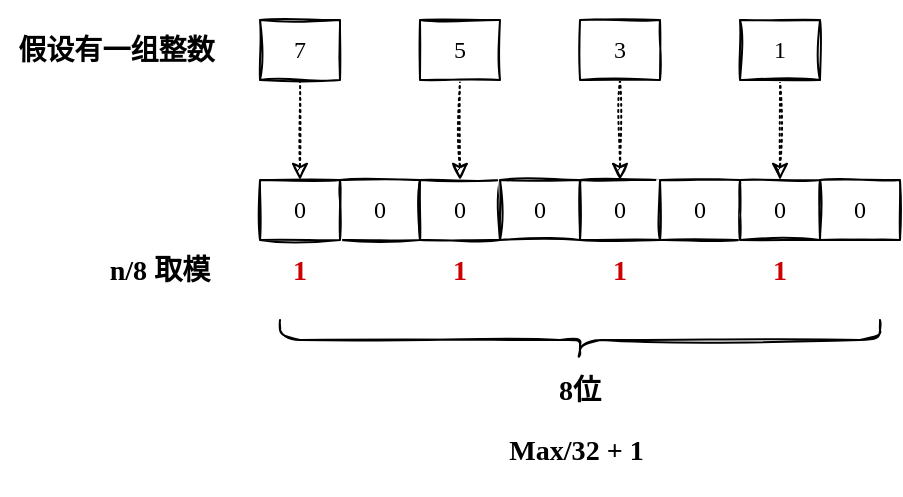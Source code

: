 <mxfile version="16.6.4" type="github">
  <diagram id="S0luwgItWYhhb8E1CGb0" name="第 1 页">
    <mxGraphModel dx="1110" dy="413" grid="1" gridSize="10" guides="1" tooltips="1" connect="1" arrows="1" fold="1" page="1" pageScale="1" pageWidth="827" pageHeight="1169" math="0" shadow="0">
      <root>
        <mxCell id="0" />
        <mxCell id="1" parent="0" />
        <mxCell id="yPjVpfvwMXeOxSG3gXlp-69" value="0" style="rounded=0;whiteSpace=wrap;html=1;sketch=1;fontFamily=Comic Sans MS;" vertex="1" parent="1">
          <mxGeometry x="210" y="240" width="40" height="30" as="geometry" />
        </mxCell>
        <mxCell id="yPjVpfvwMXeOxSG3gXlp-70" value="0" style="rounded=0;whiteSpace=wrap;html=1;sketch=1;fontFamily=Comic Sans MS;" vertex="1" parent="1">
          <mxGeometry x="250" y="240" width="40" height="30" as="geometry" />
        </mxCell>
        <mxCell id="yPjVpfvwMXeOxSG3gXlp-71" value="0" style="rounded=0;whiteSpace=wrap;html=1;sketch=1;fontFamily=Comic Sans MS;" vertex="1" parent="1">
          <mxGeometry x="290" y="240" width="40" height="30" as="geometry" />
        </mxCell>
        <mxCell id="yPjVpfvwMXeOxSG3gXlp-72" value="0" style="rounded=0;whiteSpace=wrap;html=1;sketch=1;fontFamily=Comic Sans MS;" vertex="1" parent="1">
          <mxGeometry x="330" y="240" width="40" height="30" as="geometry" />
        </mxCell>
        <mxCell id="yPjVpfvwMXeOxSG3gXlp-73" value="0" style="rounded=0;whiteSpace=wrap;html=1;sketch=1;fontFamily=Comic Sans MS;" vertex="1" parent="1">
          <mxGeometry x="370" y="240" width="40" height="30" as="geometry" />
        </mxCell>
        <mxCell id="yPjVpfvwMXeOxSG3gXlp-74" value="0" style="rounded=0;whiteSpace=wrap;html=1;sketch=1;fontFamily=Comic Sans MS;" vertex="1" parent="1">
          <mxGeometry x="410" y="240" width="40" height="30" as="geometry" />
        </mxCell>
        <mxCell id="yPjVpfvwMXeOxSG3gXlp-75" value="0" style="rounded=0;whiteSpace=wrap;html=1;sketch=1;fontFamily=Comic Sans MS;" vertex="1" parent="1">
          <mxGeometry x="450" y="240" width="40" height="30" as="geometry" />
        </mxCell>
        <mxCell id="yPjVpfvwMXeOxSG3gXlp-77" value="0" style="rounded=0;whiteSpace=wrap;html=1;sketch=1;fontFamily=Comic Sans MS;" vertex="1" parent="1">
          <mxGeometry x="170" y="240" width="40" height="30" as="geometry" />
        </mxCell>
        <mxCell id="yPjVpfvwMXeOxSG3gXlp-78" value="&lt;h3&gt;假设有一组整数&amp;nbsp;&lt;/h3&gt;" style="text;html=1;strokeColor=none;fillColor=none;align=center;verticalAlign=middle;whiteSpace=wrap;rounded=0;sketch=1;fontFamily=Comic Sans MS;" vertex="1" parent="1">
          <mxGeometry x="40" y="150" width="120" height="50" as="geometry" />
        </mxCell>
        <mxCell id="yPjVpfvwMXeOxSG3gXlp-80" value="&lt;h3&gt;Max/32 + 1&amp;nbsp;&lt;/h3&gt;" style="text;html=1;strokeColor=none;fillColor=none;align=center;verticalAlign=middle;whiteSpace=wrap;rounded=0;sketch=1;fontFamily=Comic Sans MS;" vertex="1" parent="1">
          <mxGeometry x="280" y="360" width="100" height="30" as="geometry" />
        </mxCell>
        <mxCell id="yPjVpfvwMXeOxSG3gXlp-81" value="" style="shape=curlyBracket;whiteSpace=wrap;html=1;rounded=1;flipH=1;rotation=90;sketch=1;fontFamily=Comic Sans MS;" vertex="1" parent="1">
          <mxGeometry x="320" y="170" width="20" height="300" as="geometry" />
        </mxCell>
        <mxCell id="yPjVpfvwMXeOxSG3gXlp-83" value="&lt;h3&gt;n/8 取模&lt;/h3&gt;" style="text;html=1;strokeColor=none;fillColor=none;align=center;verticalAlign=middle;whiteSpace=wrap;rounded=0;sketch=1;fontFamily=Comic Sans MS;" vertex="1" parent="1">
          <mxGeometry x="80" y="270" width="80" height="30" as="geometry" />
        </mxCell>
        <mxCell id="yPjVpfvwMXeOxSG3gXlp-84" value="&lt;h3&gt;&lt;font color=&quot;#cc0000&quot;&gt;1&lt;/font&gt;&lt;/h3&gt;" style="text;html=1;strokeColor=none;fillColor=none;align=center;verticalAlign=middle;whiteSpace=wrap;rounded=0;dashed=1;sketch=1;fontFamily=Comic Sans MS;" vertex="1" parent="1">
          <mxGeometry x="170" y="270" width="40" height="30" as="geometry" />
        </mxCell>
        <mxCell id="yPjVpfvwMXeOxSG3gXlp-85" value="&lt;h3&gt;&lt;font color=&quot;#cc0000&quot;&gt;1&lt;/font&gt;&lt;/h3&gt;" style="text;html=1;strokeColor=none;fillColor=none;align=center;verticalAlign=middle;whiteSpace=wrap;rounded=0;sketch=1;fontFamily=Comic Sans MS;" vertex="1" parent="1">
          <mxGeometry x="330" y="270" width="40" height="30" as="geometry" />
        </mxCell>
        <mxCell id="yPjVpfvwMXeOxSG3gXlp-86" value="&lt;h3&gt;&lt;font color=&quot;#cc0000&quot;&gt;1&lt;/font&gt;&lt;/h3&gt;" style="text;html=1;strokeColor=none;fillColor=none;align=center;verticalAlign=middle;whiteSpace=wrap;rounded=0;sketch=1;fontFamily=Comic Sans MS;" vertex="1" parent="1">
          <mxGeometry x="410" y="270" width="40" height="30" as="geometry" />
        </mxCell>
        <mxCell id="yPjVpfvwMXeOxSG3gXlp-95" style="edgeStyle=orthogonalEdgeStyle;rounded=1;orthogonalLoop=1;jettySize=auto;html=1;exitX=0.5;exitY=1;exitDx=0;exitDy=0;fontColor=#000000;dashed=1;dashPattern=1 2;sketch=1;fontFamily=Comic Sans MS;" edge="1" parent="1" source="yPjVpfvwMXeOxSG3gXlp-88" target="yPjVpfvwMXeOxSG3gXlp-77">
          <mxGeometry relative="1" as="geometry" />
        </mxCell>
        <mxCell id="yPjVpfvwMXeOxSG3gXlp-88" value="&lt;font color=&quot;#000000&quot;&gt;7&lt;/font&gt;" style="rounded=0;whiteSpace=wrap;html=1;fontColor=#CC0000;sketch=1;fontFamily=Comic Sans MS;" vertex="1" parent="1">
          <mxGeometry x="170" y="160" width="40" height="30" as="geometry" />
        </mxCell>
        <mxCell id="yPjVpfvwMXeOxSG3gXlp-96" style="edgeStyle=orthogonalEdgeStyle;rounded=1;orthogonalLoop=1;jettySize=auto;html=1;exitX=0.5;exitY=1;exitDx=0;exitDy=0;fontColor=#000000;dashed=1;dashPattern=1 2;sketch=1;fontFamily=Comic Sans MS;" edge="1" parent="1" source="yPjVpfvwMXeOxSG3gXlp-89" target="yPjVpfvwMXeOxSG3gXlp-70">
          <mxGeometry relative="1" as="geometry" />
        </mxCell>
        <mxCell id="yPjVpfvwMXeOxSG3gXlp-89" value="&lt;font color=&quot;#000000&quot;&gt;5&lt;/font&gt;" style="rounded=0;whiteSpace=wrap;html=1;fontColor=#CC0000;sketch=1;fontFamily=Comic Sans MS;" vertex="1" parent="1">
          <mxGeometry x="250" y="160" width="40" height="30" as="geometry" />
        </mxCell>
        <mxCell id="yPjVpfvwMXeOxSG3gXlp-97" style="edgeStyle=orthogonalEdgeStyle;rounded=1;orthogonalLoop=1;jettySize=auto;html=1;exitX=0.5;exitY=1;exitDx=0;exitDy=0;fontColor=#000000;dashed=1;dashPattern=1 2;sketch=1;fontFamily=Comic Sans MS;" edge="1" parent="1" source="yPjVpfvwMXeOxSG3gXlp-90" target="yPjVpfvwMXeOxSG3gXlp-72">
          <mxGeometry relative="1" as="geometry" />
        </mxCell>
        <mxCell id="yPjVpfvwMXeOxSG3gXlp-90" value="&lt;font color=&quot;#000000&quot;&gt;3&lt;/font&gt;" style="rounded=0;whiteSpace=wrap;html=1;fontColor=#CC0000;sketch=1;fontFamily=Comic Sans MS;" vertex="1" parent="1">
          <mxGeometry x="330" y="160" width="40" height="30" as="geometry" />
        </mxCell>
        <mxCell id="yPjVpfvwMXeOxSG3gXlp-98" style="edgeStyle=orthogonalEdgeStyle;rounded=1;orthogonalLoop=1;jettySize=auto;html=1;exitX=0.5;exitY=1;exitDx=0;exitDy=0;fontColor=#000000;dashed=1;dashPattern=1 2;sketch=1;fontFamily=Comic Sans MS;" edge="1" parent="1" source="yPjVpfvwMXeOxSG3gXlp-92" target="yPjVpfvwMXeOxSG3gXlp-74">
          <mxGeometry relative="1" as="geometry" />
        </mxCell>
        <mxCell id="yPjVpfvwMXeOxSG3gXlp-92" value="&lt;font color=&quot;#000000&quot;&gt;1&lt;/font&gt;" style="rounded=0;whiteSpace=wrap;html=1;fontColor=#CC0000;sketch=1;fontFamily=Comic Sans MS;" vertex="1" parent="1">
          <mxGeometry x="410" y="160" width="40" height="30" as="geometry" />
        </mxCell>
        <mxCell id="yPjVpfvwMXeOxSG3gXlp-93" value="&lt;h3&gt;&lt;font color=&quot;#cc0000&quot;&gt;1&lt;/font&gt;&lt;/h3&gt;" style="text;html=1;strokeColor=none;fillColor=none;align=center;verticalAlign=middle;whiteSpace=wrap;rounded=0;sketch=1;fontFamily=Comic Sans MS;" vertex="1" parent="1">
          <mxGeometry x="250" y="270" width="40" height="30" as="geometry" />
        </mxCell>
        <mxCell id="yPjVpfvwMXeOxSG3gXlp-100" value="&lt;h3&gt;8位&lt;/h3&gt;" style="text;html=1;strokeColor=none;fillColor=none;align=center;verticalAlign=middle;whiteSpace=wrap;rounded=0;sketch=1;fontFamily=Comic Sans MS;" vertex="1" parent="1">
          <mxGeometry x="300" y="330" width="60" height="30" as="geometry" />
        </mxCell>
      </root>
    </mxGraphModel>
  </diagram>
</mxfile>
